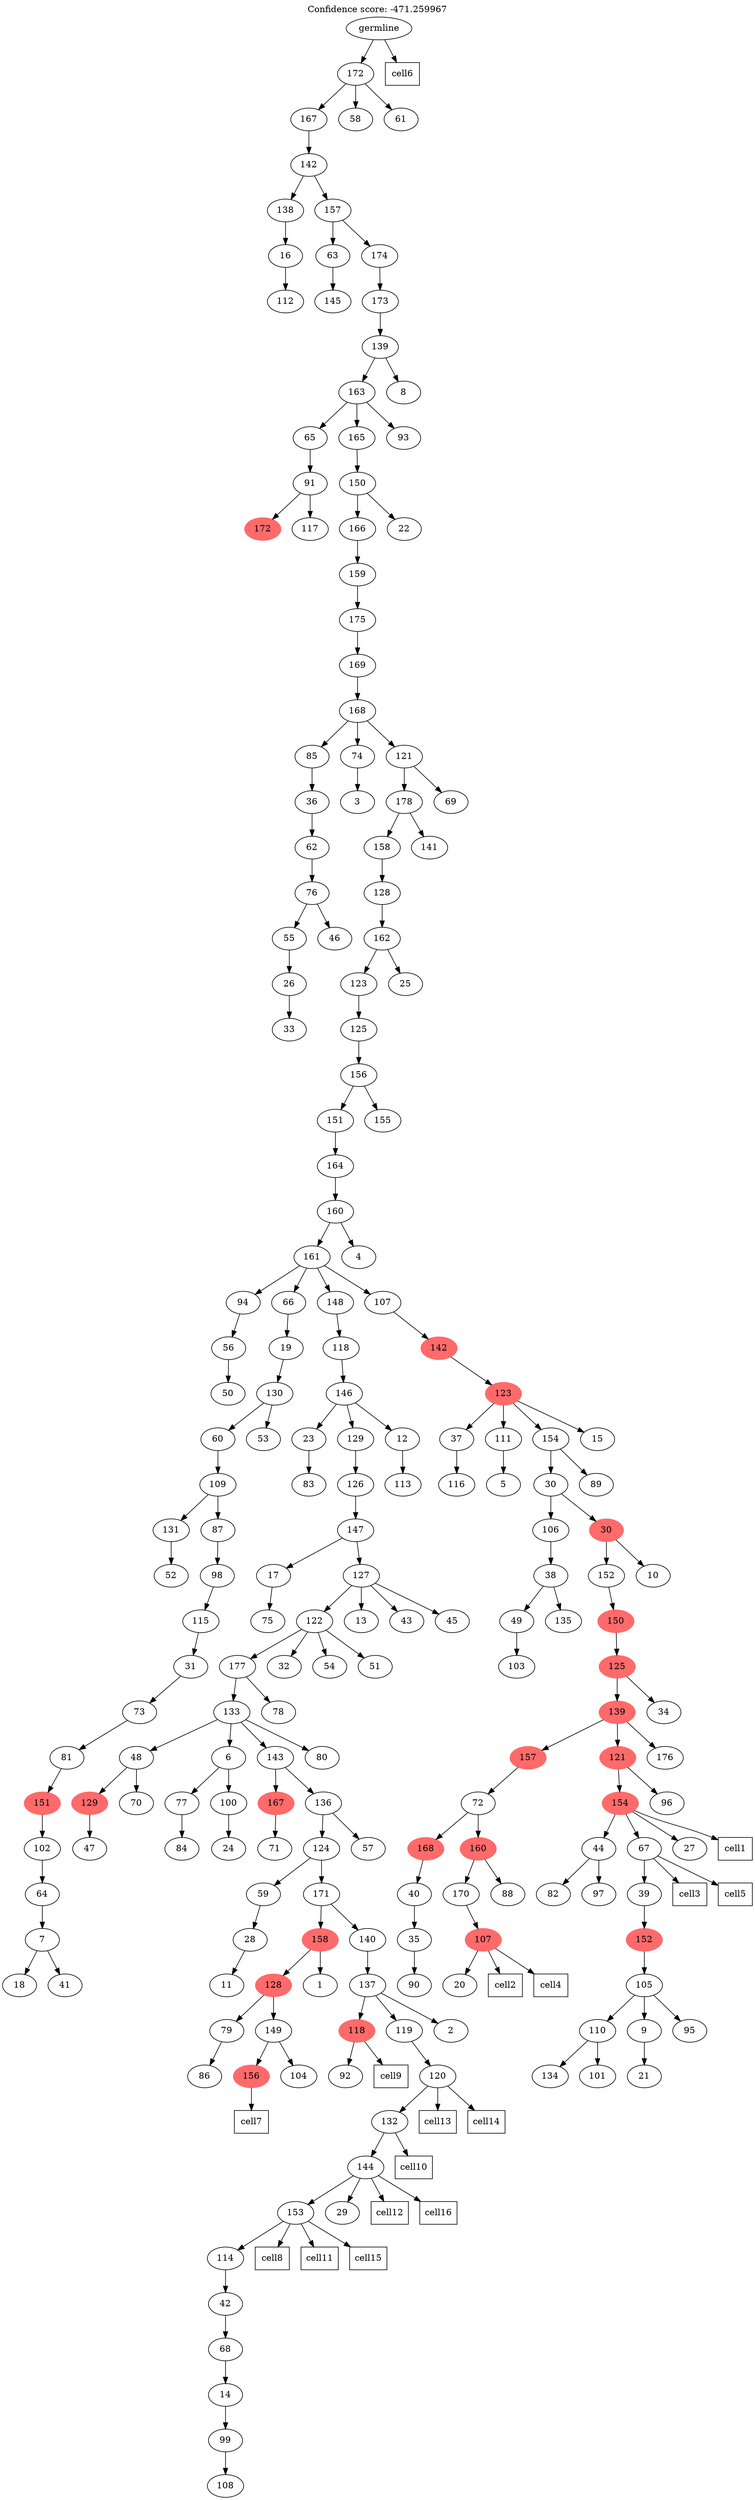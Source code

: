 digraph g {
	"196" -> "197";
	"197" [label="112"];
	"195" -> "196";
	"196" [label="16"];
	"193" -> "194";
	"194" [label="145"];
	"189" -> "190";
	"190" [color=indianred1, style=filled, label="172"];
	"189" -> "191";
	"191" [label="117"];
	"188" -> "189";
	"189" [label="91"];
	"184" -> "185";
	"185" [label="33"];
	"183" -> "184";
	"184" [label="26"];
	"181" -> "182";
	"182" [label="46"];
	"181" -> "183";
	"183" [label="55"];
	"180" -> "181";
	"181" [label="76"];
	"179" -> "180";
	"180" [label="62"];
	"178" -> "179";
	"179" [label="36"];
	"176" -> "177";
	"177" [label="3"];
	"169" -> "170";
	"170" [label="50"];
	"168" -> "169";
	"169" [label="56"];
	"166" -> "167";
	"167" [label="52"];
	"163" -> "164";
	"164" [label="18"];
	"163" -> "165";
	"165" [label="41"];
	"162" -> "163";
	"163" [label="7"];
	"161" -> "162";
	"162" [label="64"];
	"160" -> "161";
	"161" [label="102"];
	"159" -> "160";
	"160" [color=indianred1, style=filled, label="151"];
	"158" -> "159";
	"159" [label="81"];
	"157" -> "158";
	"158" [label="73"];
	"156" -> "157";
	"157" [label="31"];
	"155" -> "156";
	"156" [label="115"];
	"154" -> "155";
	"155" [label="98"];
	"153" -> "154";
	"154" [label="87"];
	"153" -> "166";
	"166" [label="131"];
	"152" -> "153";
	"153" [label="109"];
	"150" -> "151";
	"151" [label="53"];
	"150" -> "152";
	"152" [label="60"];
	"149" -> "150";
	"150" [label="130"];
	"148" -> "149";
	"149" [label="19"];
	"146" -> "147";
	"147" [label="83"];
	"144" -> "145";
	"145" [label="75"];
	"135" -> "136";
	"136" [label="47"];
	"133" -> "134";
	"134" [label="70"];
	"133" -> "135";
	"135" [color=indianred1, style=filled, label="129"];
	"131" -> "132";
	"132" [label="84"];
	"129" -> "130";
	"130" [label="24"];
	"128" -> "129";
	"129" [label="100"];
	"128" -> "131";
	"131" [label="77"];
	"125" -> "126";
	"126" [label="71"];
	"122" -> "123";
	"123" [label="11"];
	"121" -> "122";
	"122" [label="28"];
	"118" -> "119";
	"119" [label="86"];
	"115" -> "116";
	"116" [color=indianred1, style=filled, label="156"];
	"115" -> "117";
	"117" [label="104"];
	"114" -> "115";
	"115" [label="149"];
	"114" -> "118";
	"118" [label="79"];
	"113" -> "114";
	"114" [color=indianred1, style=filled, label="128"];
	"113" -> "120";
	"120" [label="1"];
	"110" -> "111";
	"111" [label="92"];
	"107" -> "108";
	"108" [label="108"];
	"106" -> "107";
	"107" [label="99"];
	"105" -> "106";
	"106" [label="14"];
	"104" -> "105";
	"105" [label="68"];
	"103" -> "104";
	"104" [label="42"];
	"102" -> "103";
	"103" [label="114"];
	"101" -> "102";
	"102" [label="153"];
	"101" -> "109";
	"109" [label="29"];
	"100" -> "101";
	"101" [label="144"];
	"99" -> "100";
	"100" [label="132"];
	"98" -> "99";
	"99" [label="120"];
	"97" -> "98";
	"98" [label="119"];
	"97" -> "110";
	"110" [color=indianred1, style=filled, label="118"];
	"97" -> "112";
	"112" [label="2"];
	"96" -> "97";
	"97" [label="137"];
	"95" -> "96";
	"96" [label="140"];
	"95" -> "113";
	"113" [color=indianred1, style=filled, label="158"];
	"94" -> "95";
	"95" [label="171"];
	"94" -> "121";
	"121" [label="59"];
	"93" -> "94";
	"94" [label="124"];
	"93" -> "124";
	"124" [label="57"];
	"92" -> "93";
	"93" [label="136"];
	"92" -> "125";
	"125" [color=indianred1, style=filled, label="167"];
	"91" -> "92";
	"92" [label="143"];
	"91" -> "127";
	"127" [label="80"];
	"91" -> "128";
	"128" [label="6"];
	"91" -> "133";
	"133" [label="48"];
	"90" -> "91";
	"91" [label="133"];
	"90" -> "137";
	"137" [label="78"];
	"89" -> "90";
	"90" [label="177"];
	"89" -> "138";
	"138" [label="32"];
	"89" -> "139";
	"139" [label="54"];
	"89" -> "140";
	"140" [label="51"];
	"88" -> "89";
	"89" [label="122"];
	"88" -> "141";
	"141" [label="13"];
	"88" -> "142";
	"142" [label="43"];
	"88" -> "143";
	"143" [label="45"];
	"87" -> "88";
	"88" [label="127"];
	"87" -> "144";
	"144" [label="17"];
	"86" -> "87";
	"87" [label="147"];
	"85" -> "86";
	"86" [label="126"];
	"83" -> "84";
	"84" [label="113"];
	"82" -> "83";
	"83" [label="12"];
	"82" -> "85";
	"85" [label="129"];
	"82" -> "146";
	"146" [label="23"];
	"81" -> "82";
	"82" [label="146"];
	"80" -> "81";
	"81" [label="118"];
	"78" -> "79";
	"79" [label="116"];
	"76" -> "77";
	"77" [label="5"];
	"72" -> "73";
	"73" [label="103"];
	"70" -> "71";
	"71" [label="135"];
	"70" -> "72";
	"72" [label="49"];
	"69" -> "70";
	"70" [label="38"];
	"64" -> "65";
	"65" [label="90"];
	"63" -> "64";
	"64" [label="35"];
	"62" -> "63";
	"63" [label="40"];
	"59" -> "60";
	"60" [label="20"];
	"58" -> "59";
	"59" [color=indianred1, style=filled, label="107"];
	"57" -> "58";
	"58" [label="170"];
	"57" -> "61";
	"61" [label="88"];
	"56" -> "57";
	"57" [color=indianred1, style=filled, label="160"];
	"56" -> "62";
	"62" [color=indianred1, style=filled, label="168"];
	"55" -> "56";
	"56" [label="72"];
	"50" -> "51";
	"51" [label="82"];
	"50" -> "52";
	"52" [label="97"];
	"47" -> "48";
	"48" [label="134"];
	"47" -> "49";
	"49" [label="101"];
	"44" -> "45";
	"45" [label="21"];
	"43" -> "44";
	"44" [label="9"];
	"43" -> "46";
	"46" [label="95"];
	"43" -> "47";
	"47" [label="110"];
	"42" -> "43";
	"43" [label="105"];
	"41" -> "42";
	"42" [color=indianred1, style=filled, label="152"];
	"40" -> "41";
	"41" [label="39"];
	"39" -> "40";
	"40" [label="67"];
	"39" -> "50";
	"50" [label="44"];
	"39" -> "53";
	"53" [label="27"];
	"38" -> "39";
	"39" [color=indianred1, style=filled, label="154"];
	"38" -> "54";
	"54" [label="96"];
	"37" -> "38";
	"38" [color=indianred1, style=filled, label="121"];
	"37" -> "55";
	"55" [color=indianred1, style=filled, label="157"];
	"37" -> "66";
	"66" [label="176"];
	"36" -> "37";
	"37" [color=indianred1, style=filled, label="139"];
	"36" -> "67";
	"67" [label="34"];
	"35" -> "36";
	"36" [color=indianred1, style=filled, label="125"];
	"34" -> "35";
	"35" [color=indianred1, style=filled, label="150"];
	"33" -> "34";
	"34" [label="152"];
	"33" -> "68";
	"68" [label="10"];
	"32" -> "33";
	"33" [color=indianred1, style=filled, label="30"];
	"32" -> "69";
	"69" [label="106"];
	"31" -> "32";
	"32" [label="30"];
	"31" -> "74";
	"74" [label="89"];
	"30" -> "31";
	"31" [label="154"];
	"30" -> "75";
	"75" [label="15"];
	"30" -> "76";
	"76" [label="111"];
	"30" -> "78";
	"78" [label="37"];
	"29" -> "30";
	"30" [color=indianred1, style=filled, label="123"];
	"28" -> "29";
	"29" [color=indianred1, style=filled, label="142"];
	"27" -> "28";
	"28" [label="107"];
	"27" -> "80";
	"80" [label="148"];
	"27" -> "148";
	"148" [label="66"];
	"27" -> "168";
	"168" [label="94"];
	"26" -> "27";
	"27" [label="161"];
	"26" -> "171";
	"171" [label="4"];
	"25" -> "26";
	"26" [label="160"];
	"24" -> "25";
	"25" [label="164"];
	"23" -> "24";
	"24" [label="151"];
	"23" -> "172";
	"172" [label="155"];
	"22" -> "23";
	"23" [label="156"];
	"21" -> "22";
	"22" [label="125"];
	"20" -> "21";
	"21" [label="123"];
	"20" -> "173";
	"173" [label="25"];
	"19" -> "20";
	"20" [label="162"];
	"18" -> "19";
	"19" [label="128"];
	"17" -> "18";
	"18" [label="158"];
	"17" -> "174";
	"174" [label="141"];
	"16" -> "17";
	"17" [label="178"];
	"16" -> "175";
	"175" [label="69"];
	"15" -> "16";
	"16" [label="121"];
	"15" -> "176";
	"176" [label="74"];
	"15" -> "178";
	"178" [label="85"];
	"14" -> "15";
	"15" [label="168"];
	"13" -> "14";
	"14" [label="169"];
	"12" -> "13";
	"13" [label="175"];
	"11" -> "12";
	"12" [label="159"];
	"10" -> "11";
	"11" [label="166"];
	"10" -> "186";
	"186" [label="22"];
	"9" -> "10";
	"10" [label="150"];
	"8" -> "9";
	"9" [label="165"];
	"8" -> "187";
	"187" [label="93"];
	"8" -> "188";
	"188" [label="65"];
	"7" -> "8";
	"8" [label="163"];
	"7" -> "192";
	"192" [label="8"];
	"6" -> "7";
	"7" [label="139"];
	"5" -> "6";
	"6" [label="173"];
	"4" -> "5";
	"5" [label="174"];
	"4" -> "193";
	"193" [label="63"];
	"3" -> "4";
	"4" [label="157"];
	"3" -> "195";
	"195" [label="138"];
	"2" -> "3";
	"3" [label="142"];
	"1" -> "2";
	"2" [label="167"];
	"1" -> "198";
	"198" [label="58"];
	"1" -> "199";
	"199" [label="61"];
	"0" -> "1";
	"1" [label="172"];
	"0" [label="germline"];
	"39" -> "cell1";
	"cell1" [shape=box];
	"59" -> "cell2";
	"cell2" [shape=box];
	"40" -> "cell3";
	"cell3" [shape=box];
	"59" -> "cell4";
	"cell4" [shape=box];
	"40" -> "cell5";
	"cell5" [shape=box];
	"0" -> "cell6";
	"cell6" [shape=box];
	"116" -> "cell7";
	"cell7" [shape=box];
	"102" -> "cell8";
	"cell8" [shape=box];
	"110" -> "cell9";
	"cell9" [shape=box];
	"100" -> "cell10";
	"cell10" [shape=box];
	"102" -> "cell11";
	"cell11" [shape=box];
	"101" -> "cell12";
	"cell12" [shape=box];
	"99" -> "cell13";
	"cell13" [shape=box];
	"99" -> "cell14";
	"cell14" [shape=box];
	"102" -> "cell15";
	"cell15" [shape=box];
	"101" -> "cell16";
	"cell16" [shape=box];
	labelloc="t";
	label="Confidence score: -471.259967";
}
